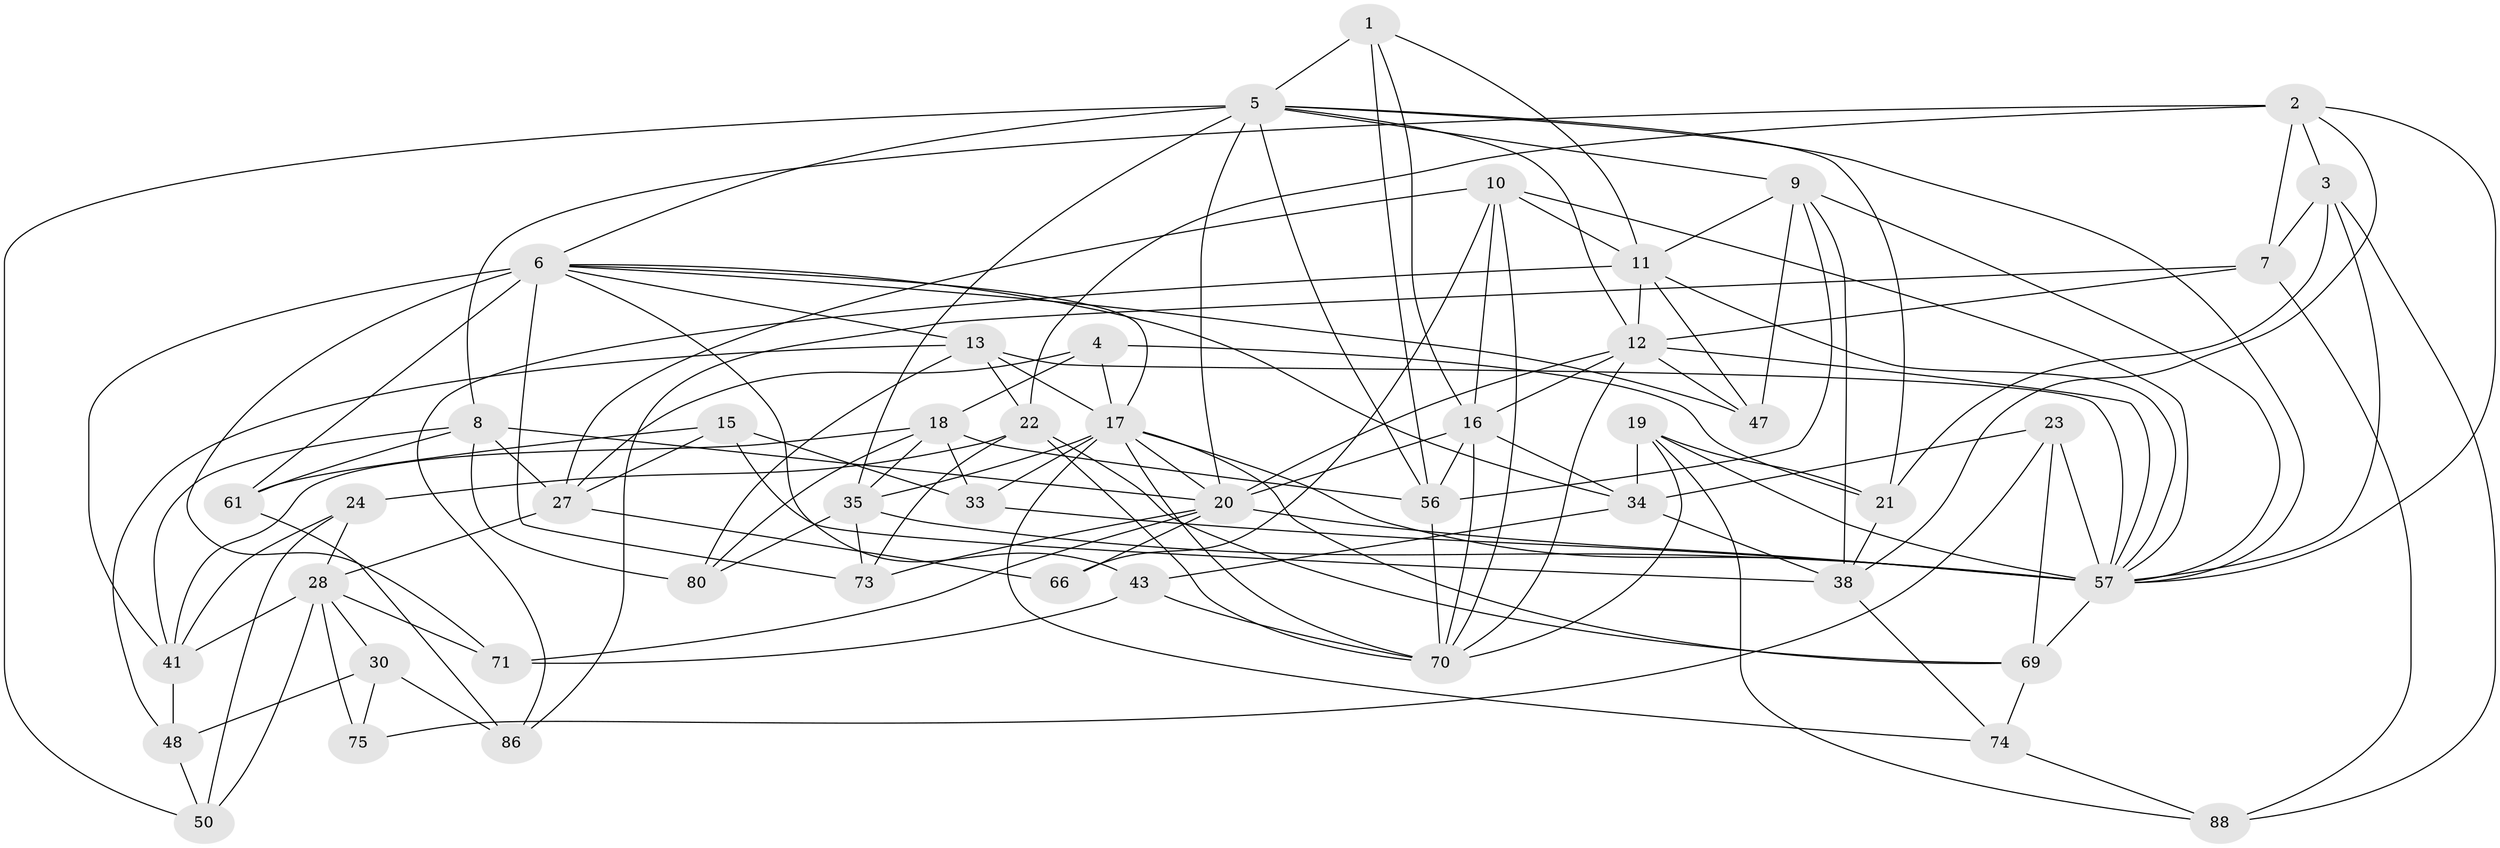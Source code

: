 // original degree distribution, {4: 1.0}
// Generated by graph-tools (version 1.1) at 2025/16/03/09/25 04:16:12]
// undirected, 48 vertices, 136 edges
graph export_dot {
graph [start="1"]
  node [color=gray90,style=filled];
  1;
  2 [super="+52"];
  3 [super="+25"];
  4;
  5 [super="+46+78"];
  6 [super="+31+29"];
  7 [super="+82"];
  8 [super="+36"];
  9 [super="+26"];
  10 [super="+42"];
  11 [super="+55+94"];
  12 [super="+14+53"];
  13 [super="+32"];
  15;
  16 [super="+62"];
  17 [super="+45+65+95"];
  18 [super="+39"];
  19 [super="+49"];
  20 [super="+63+54"];
  21 [super="+76"];
  22 [super="+64"];
  23 [super="+89"];
  24;
  27 [super="+83"];
  28 [super="+44+51"];
  30;
  33;
  34 [super="+37"];
  35 [super="+60"];
  38 [super="+87"];
  41 [super="+72"];
  43;
  47;
  48;
  50;
  56 [super="+85"];
  57 [super="+77+92+58"];
  61;
  66;
  69 [super="+79"];
  70 [super="+81"];
  71;
  73;
  74;
  75;
  80;
  86;
  88;
  1 -- 56;
  1 -- 11;
  1 -- 16;
  1 -- 5;
  2 -- 3;
  2 -- 38;
  2 -- 57;
  2 -- 8;
  2 -- 22;
  2 -- 7;
  3 -- 88;
  3 -- 7 [weight=2];
  3 -- 21;
  3 -- 57;
  4 -- 27;
  4 -- 18;
  4 -- 21;
  4 -- 17;
  5 -- 50;
  5 -- 56;
  5 -- 21;
  5 -- 20;
  5 -- 9;
  5 -- 35;
  5 -- 6;
  5 -- 57;
  5 -- 12;
  6 -- 71;
  6 -- 73;
  6 -- 34;
  6 -- 13;
  6 -- 41;
  6 -- 17;
  6 -- 43;
  6 -- 61;
  6 -- 47;
  7 -- 88;
  7 -- 12;
  7 -- 86;
  8 -- 41;
  8 -- 80;
  8 -- 61;
  8 -- 27;
  8 -- 20;
  9 -- 56;
  9 -- 47;
  9 -- 11;
  9 -- 38;
  9 -- 57;
  10 -- 70;
  10 -- 16;
  10 -- 11 [weight=2];
  10 -- 66 [weight=2];
  10 -- 27;
  10 -- 57;
  11 -- 12;
  11 -- 57;
  11 -- 86;
  11 -- 47;
  12 -- 47;
  12 -- 20;
  12 -- 57;
  12 -- 16;
  12 -- 70;
  13 -- 22;
  13 -- 48;
  13 -- 80;
  13 -- 17;
  13 -- 57;
  15 -- 33;
  15 -- 61;
  15 -- 38;
  15 -- 27;
  16 -- 34;
  16 -- 56;
  16 -- 70;
  16 -- 20 [weight=2];
  17 -- 20;
  17 -- 35;
  17 -- 69;
  17 -- 33;
  17 -- 74;
  17 -- 57;
  17 -- 70;
  18 -- 33;
  18 -- 56;
  18 -- 80;
  18 -- 41;
  18 -- 35;
  19 -- 21 [weight=2];
  19 -- 34;
  19 -- 70;
  19 -- 88;
  19 -- 57;
  20 -- 71;
  20 -- 57;
  20 -- 66;
  20 -- 73;
  21 -- 38;
  22 -- 24;
  22 -- 69;
  22 -- 73;
  22 -- 70;
  23 -- 69 [weight=2];
  23 -- 34;
  23 -- 75;
  23 -- 57 [weight=2];
  24 -- 50;
  24 -- 41;
  24 -- 28;
  27 -- 66;
  27 -- 28;
  28 -- 50;
  28 -- 41;
  28 -- 75 [weight=2];
  28 -- 30;
  28 -- 71;
  30 -- 48;
  30 -- 75;
  30 -- 86;
  33 -- 57;
  34 -- 38;
  34 -- 43;
  35 -- 73;
  35 -- 80;
  35 -- 57;
  38 -- 74;
  41 -- 48;
  43 -- 71;
  43 -- 70;
  48 -- 50;
  56 -- 70;
  57 -- 69;
  61 -- 86;
  69 -- 74;
  74 -- 88;
}
